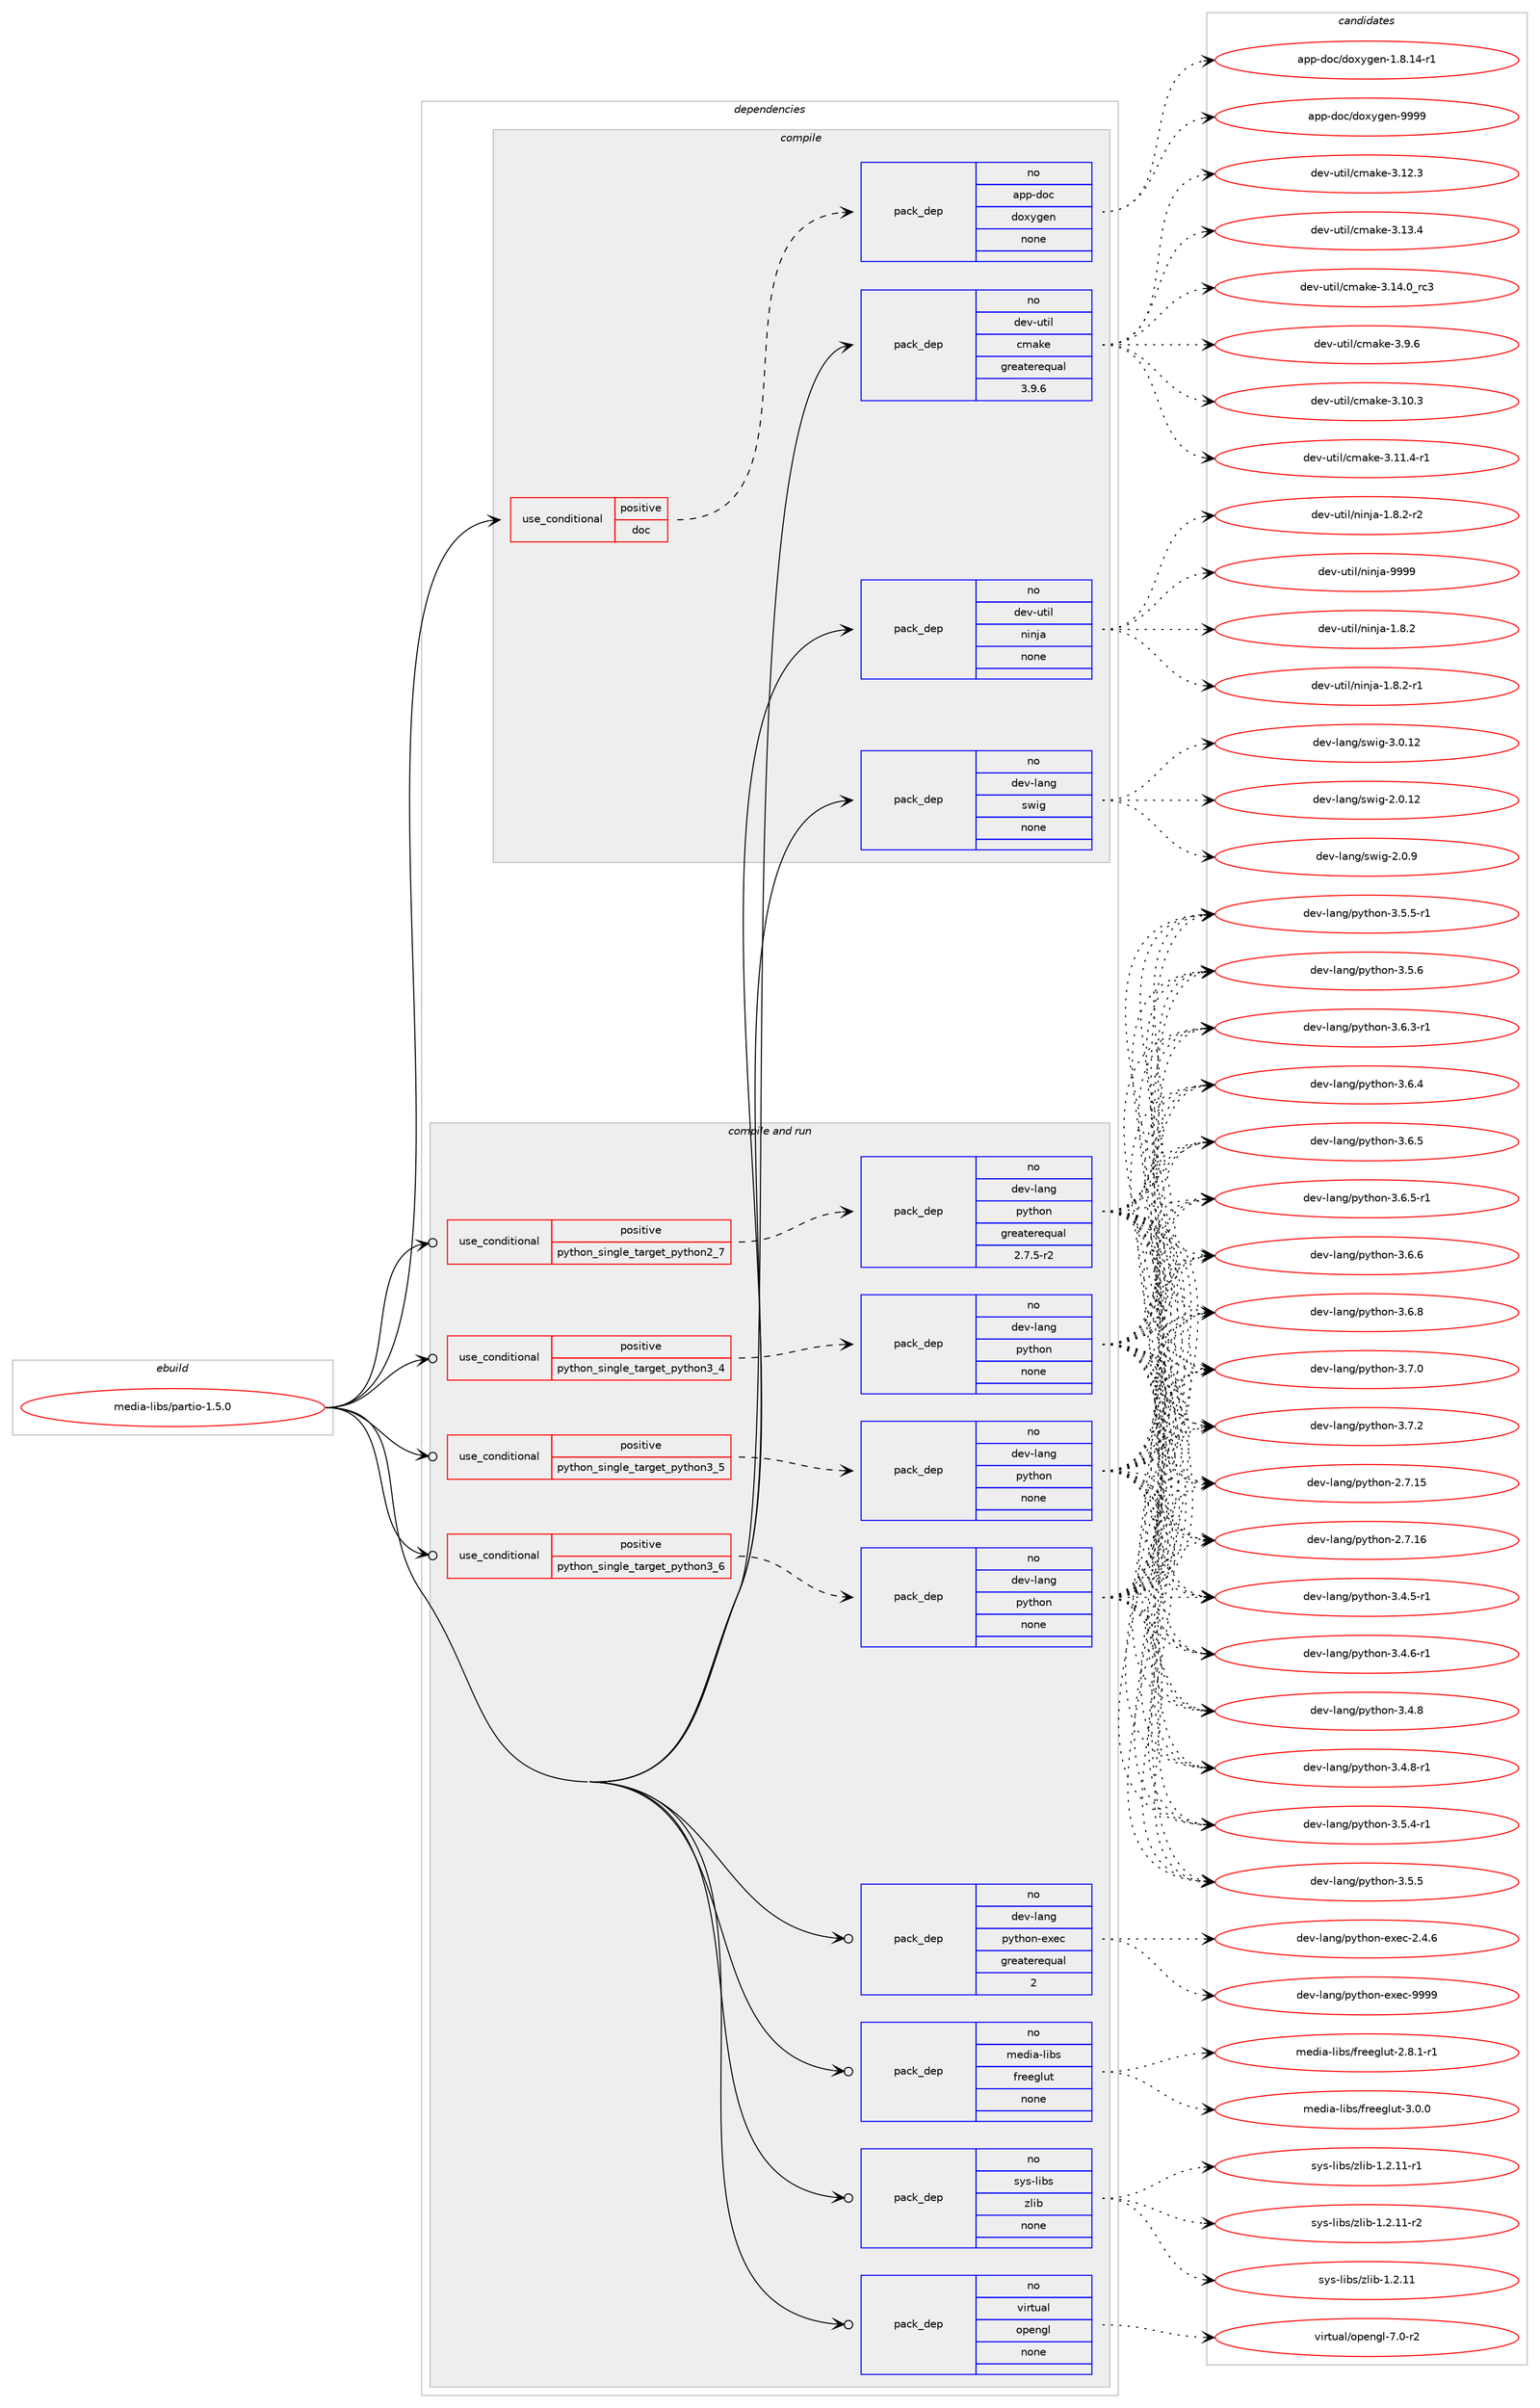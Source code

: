 digraph prolog {

# *************
# Graph options
# *************

newrank=true;
concentrate=true;
compound=true;
graph [rankdir=LR,fontname=Helvetica,fontsize=10,ranksep=1.5];#, ranksep=2.5, nodesep=0.2];
edge  [arrowhead=vee];
node  [fontname=Helvetica,fontsize=10];

# **********
# The ebuild
# **********

subgraph cluster_leftcol {
color=gray;
rank=same;
label=<<i>ebuild</i>>;
id [label="media-libs/partio-1.5.0", color=red, width=4, href="../media-libs/partio-1.5.0.svg"];
}

# ****************
# The dependencies
# ****************

subgraph cluster_midcol {
color=gray;
label=<<i>dependencies</i>>;
subgraph cluster_compile {
fillcolor="#eeeeee";
style=filled;
label=<<i>compile</i>>;
subgraph cond435773 {
dependency1617601 [label=<<TABLE BORDER="0" CELLBORDER="1" CELLSPACING="0" CELLPADDING="4"><TR><TD ROWSPAN="3" CELLPADDING="10">use_conditional</TD></TR><TR><TD>positive</TD></TR><TR><TD>doc</TD></TR></TABLE>>, shape=none, color=red];
subgraph pack1155783 {
dependency1617602 [label=<<TABLE BORDER="0" CELLBORDER="1" CELLSPACING="0" CELLPADDING="4" WIDTH="220"><TR><TD ROWSPAN="6" CELLPADDING="30">pack_dep</TD></TR><TR><TD WIDTH="110">no</TD></TR><TR><TD>app-doc</TD></TR><TR><TD>doxygen</TD></TR><TR><TD>none</TD></TR><TR><TD></TD></TR></TABLE>>, shape=none, color=blue];
}
dependency1617601:e -> dependency1617602:w [weight=20,style="dashed",arrowhead="vee"];
}
id:e -> dependency1617601:w [weight=20,style="solid",arrowhead="vee"];
subgraph pack1155784 {
dependency1617603 [label=<<TABLE BORDER="0" CELLBORDER="1" CELLSPACING="0" CELLPADDING="4" WIDTH="220"><TR><TD ROWSPAN="6" CELLPADDING="30">pack_dep</TD></TR><TR><TD WIDTH="110">no</TD></TR><TR><TD>dev-lang</TD></TR><TR><TD>swig</TD></TR><TR><TD>none</TD></TR><TR><TD></TD></TR></TABLE>>, shape=none, color=blue];
}
id:e -> dependency1617603:w [weight=20,style="solid",arrowhead="vee"];
subgraph pack1155785 {
dependency1617604 [label=<<TABLE BORDER="0" CELLBORDER="1" CELLSPACING="0" CELLPADDING="4" WIDTH="220"><TR><TD ROWSPAN="6" CELLPADDING="30">pack_dep</TD></TR><TR><TD WIDTH="110">no</TD></TR><TR><TD>dev-util</TD></TR><TR><TD>cmake</TD></TR><TR><TD>greaterequal</TD></TR><TR><TD>3.9.6</TD></TR></TABLE>>, shape=none, color=blue];
}
id:e -> dependency1617604:w [weight=20,style="solid",arrowhead="vee"];
subgraph pack1155786 {
dependency1617605 [label=<<TABLE BORDER="0" CELLBORDER="1" CELLSPACING="0" CELLPADDING="4" WIDTH="220"><TR><TD ROWSPAN="6" CELLPADDING="30">pack_dep</TD></TR><TR><TD WIDTH="110">no</TD></TR><TR><TD>dev-util</TD></TR><TR><TD>ninja</TD></TR><TR><TD>none</TD></TR><TR><TD></TD></TR></TABLE>>, shape=none, color=blue];
}
id:e -> dependency1617605:w [weight=20,style="solid",arrowhead="vee"];
}
subgraph cluster_compileandrun {
fillcolor="#eeeeee";
style=filled;
label=<<i>compile and run</i>>;
subgraph cond435774 {
dependency1617606 [label=<<TABLE BORDER="0" CELLBORDER="1" CELLSPACING="0" CELLPADDING="4"><TR><TD ROWSPAN="3" CELLPADDING="10">use_conditional</TD></TR><TR><TD>positive</TD></TR><TR><TD>python_single_target_python2_7</TD></TR></TABLE>>, shape=none, color=red];
subgraph pack1155787 {
dependency1617607 [label=<<TABLE BORDER="0" CELLBORDER="1" CELLSPACING="0" CELLPADDING="4" WIDTH="220"><TR><TD ROWSPAN="6" CELLPADDING="30">pack_dep</TD></TR><TR><TD WIDTH="110">no</TD></TR><TR><TD>dev-lang</TD></TR><TR><TD>python</TD></TR><TR><TD>greaterequal</TD></TR><TR><TD>2.7.5-r2</TD></TR></TABLE>>, shape=none, color=blue];
}
dependency1617606:e -> dependency1617607:w [weight=20,style="dashed",arrowhead="vee"];
}
id:e -> dependency1617606:w [weight=20,style="solid",arrowhead="odotvee"];
subgraph cond435775 {
dependency1617608 [label=<<TABLE BORDER="0" CELLBORDER="1" CELLSPACING="0" CELLPADDING="4"><TR><TD ROWSPAN="3" CELLPADDING="10">use_conditional</TD></TR><TR><TD>positive</TD></TR><TR><TD>python_single_target_python3_4</TD></TR></TABLE>>, shape=none, color=red];
subgraph pack1155788 {
dependency1617609 [label=<<TABLE BORDER="0" CELLBORDER="1" CELLSPACING="0" CELLPADDING="4" WIDTH="220"><TR><TD ROWSPAN="6" CELLPADDING="30">pack_dep</TD></TR><TR><TD WIDTH="110">no</TD></TR><TR><TD>dev-lang</TD></TR><TR><TD>python</TD></TR><TR><TD>none</TD></TR><TR><TD></TD></TR></TABLE>>, shape=none, color=blue];
}
dependency1617608:e -> dependency1617609:w [weight=20,style="dashed",arrowhead="vee"];
}
id:e -> dependency1617608:w [weight=20,style="solid",arrowhead="odotvee"];
subgraph cond435776 {
dependency1617610 [label=<<TABLE BORDER="0" CELLBORDER="1" CELLSPACING="0" CELLPADDING="4"><TR><TD ROWSPAN="3" CELLPADDING="10">use_conditional</TD></TR><TR><TD>positive</TD></TR><TR><TD>python_single_target_python3_5</TD></TR></TABLE>>, shape=none, color=red];
subgraph pack1155789 {
dependency1617611 [label=<<TABLE BORDER="0" CELLBORDER="1" CELLSPACING="0" CELLPADDING="4" WIDTH="220"><TR><TD ROWSPAN="6" CELLPADDING="30">pack_dep</TD></TR><TR><TD WIDTH="110">no</TD></TR><TR><TD>dev-lang</TD></TR><TR><TD>python</TD></TR><TR><TD>none</TD></TR><TR><TD></TD></TR></TABLE>>, shape=none, color=blue];
}
dependency1617610:e -> dependency1617611:w [weight=20,style="dashed",arrowhead="vee"];
}
id:e -> dependency1617610:w [weight=20,style="solid",arrowhead="odotvee"];
subgraph cond435777 {
dependency1617612 [label=<<TABLE BORDER="0" CELLBORDER="1" CELLSPACING="0" CELLPADDING="4"><TR><TD ROWSPAN="3" CELLPADDING="10">use_conditional</TD></TR><TR><TD>positive</TD></TR><TR><TD>python_single_target_python3_6</TD></TR></TABLE>>, shape=none, color=red];
subgraph pack1155790 {
dependency1617613 [label=<<TABLE BORDER="0" CELLBORDER="1" CELLSPACING="0" CELLPADDING="4" WIDTH="220"><TR><TD ROWSPAN="6" CELLPADDING="30">pack_dep</TD></TR><TR><TD WIDTH="110">no</TD></TR><TR><TD>dev-lang</TD></TR><TR><TD>python</TD></TR><TR><TD>none</TD></TR><TR><TD></TD></TR></TABLE>>, shape=none, color=blue];
}
dependency1617612:e -> dependency1617613:w [weight=20,style="dashed",arrowhead="vee"];
}
id:e -> dependency1617612:w [weight=20,style="solid",arrowhead="odotvee"];
subgraph pack1155791 {
dependency1617614 [label=<<TABLE BORDER="0" CELLBORDER="1" CELLSPACING="0" CELLPADDING="4" WIDTH="220"><TR><TD ROWSPAN="6" CELLPADDING="30">pack_dep</TD></TR><TR><TD WIDTH="110">no</TD></TR><TR><TD>dev-lang</TD></TR><TR><TD>python-exec</TD></TR><TR><TD>greaterequal</TD></TR><TR><TD>2</TD></TR></TABLE>>, shape=none, color=blue];
}
id:e -> dependency1617614:w [weight=20,style="solid",arrowhead="odotvee"];
subgraph pack1155792 {
dependency1617615 [label=<<TABLE BORDER="0" CELLBORDER="1" CELLSPACING="0" CELLPADDING="4" WIDTH="220"><TR><TD ROWSPAN="6" CELLPADDING="30">pack_dep</TD></TR><TR><TD WIDTH="110">no</TD></TR><TR><TD>media-libs</TD></TR><TR><TD>freeglut</TD></TR><TR><TD>none</TD></TR><TR><TD></TD></TR></TABLE>>, shape=none, color=blue];
}
id:e -> dependency1617615:w [weight=20,style="solid",arrowhead="odotvee"];
subgraph pack1155793 {
dependency1617616 [label=<<TABLE BORDER="0" CELLBORDER="1" CELLSPACING="0" CELLPADDING="4" WIDTH="220"><TR><TD ROWSPAN="6" CELLPADDING="30">pack_dep</TD></TR><TR><TD WIDTH="110">no</TD></TR><TR><TD>sys-libs</TD></TR><TR><TD>zlib</TD></TR><TR><TD>none</TD></TR><TR><TD></TD></TR></TABLE>>, shape=none, color=blue];
}
id:e -> dependency1617616:w [weight=20,style="solid",arrowhead="odotvee"];
subgraph pack1155794 {
dependency1617617 [label=<<TABLE BORDER="0" CELLBORDER="1" CELLSPACING="0" CELLPADDING="4" WIDTH="220"><TR><TD ROWSPAN="6" CELLPADDING="30">pack_dep</TD></TR><TR><TD WIDTH="110">no</TD></TR><TR><TD>virtual</TD></TR><TR><TD>opengl</TD></TR><TR><TD>none</TD></TR><TR><TD></TD></TR></TABLE>>, shape=none, color=blue];
}
id:e -> dependency1617617:w [weight=20,style="solid",arrowhead="odotvee"];
}
subgraph cluster_run {
fillcolor="#eeeeee";
style=filled;
label=<<i>run</i>>;
}
}

# **************
# The candidates
# **************

subgraph cluster_choices {
rank=same;
color=gray;
label=<<i>candidates</i>>;

subgraph choice1155783 {
color=black;
nodesep=1;
choice97112112451001119947100111120121103101110454946564649524511449 [label="app-doc/doxygen-1.8.14-r1", color=red, width=4,href="../app-doc/doxygen-1.8.14-r1.svg"];
choice971121124510011199471001111201211031011104557575757 [label="app-doc/doxygen-9999", color=red, width=4,href="../app-doc/doxygen-9999.svg"];
dependency1617602:e -> choice97112112451001119947100111120121103101110454946564649524511449:w [style=dotted,weight="100"];
dependency1617602:e -> choice971121124510011199471001111201211031011104557575757:w [style=dotted,weight="100"];
}
subgraph choice1155784 {
color=black;
nodesep=1;
choice10010111845108971101034711511910510345504648464950 [label="dev-lang/swig-2.0.12", color=red, width=4,href="../dev-lang/swig-2.0.12.svg"];
choice100101118451089711010347115119105103455046484657 [label="dev-lang/swig-2.0.9", color=red, width=4,href="../dev-lang/swig-2.0.9.svg"];
choice10010111845108971101034711511910510345514648464950 [label="dev-lang/swig-3.0.12", color=red, width=4,href="../dev-lang/swig-3.0.12.svg"];
dependency1617603:e -> choice10010111845108971101034711511910510345504648464950:w [style=dotted,weight="100"];
dependency1617603:e -> choice100101118451089711010347115119105103455046484657:w [style=dotted,weight="100"];
dependency1617603:e -> choice10010111845108971101034711511910510345514648464950:w [style=dotted,weight="100"];
}
subgraph choice1155785 {
color=black;
nodesep=1;
choice1001011184511711610510847991099710710145514649484651 [label="dev-util/cmake-3.10.3", color=red, width=4,href="../dev-util/cmake-3.10.3.svg"];
choice10010111845117116105108479910997107101455146494946524511449 [label="dev-util/cmake-3.11.4-r1", color=red, width=4,href="../dev-util/cmake-3.11.4-r1.svg"];
choice1001011184511711610510847991099710710145514649504651 [label="dev-util/cmake-3.12.3", color=red, width=4,href="../dev-util/cmake-3.12.3.svg"];
choice1001011184511711610510847991099710710145514649514652 [label="dev-util/cmake-3.13.4", color=red, width=4,href="../dev-util/cmake-3.13.4.svg"];
choice1001011184511711610510847991099710710145514649524648951149951 [label="dev-util/cmake-3.14.0_rc3", color=red, width=4,href="../dev-util/cmake-3.14.0_rc3.svg"];
choice10010111845117116105108479910997107101455146574654 [label="dev-util/cmake-3.9.6", color=red, width=4,href="../dev-util/cmake-3.9.6.svg"];
dependency1617604:e -> choice1001011184511711610510847991099710710145514649484651:w [style=dotted,weight="100"];
dependency1617604:e -> choice10010111845117116105108479910997107101455146494946524511449:w [style=dotted,weight="100"];
dependency1617604:e -> choice1001011184511711610510847991099710710145514649504651:w [style=dotted,weight="100"];
dependency1617604:e -> choice1001011184511711610510847991099710710145514649514652:w [style=dotted,weight="100"];
dependency1617604:e -> choice1001011184511711610510847991099710710145514649524648951149951:w [style=dotted,weight="100"];
dependency1617604:e -> choice10010111845117116105108479910997107101455146574654:w [style=dotted,weight="100"];
}
subgraph choice1155786 {
color=black;
nodesep=1;
choice100101118451171161051084711010511010697454946564650 [label="dev-util/ninja-1.8.2", color=red, width=4,href="../dev-util/ninja-1.8.2.svg"];
choice1001011184511711610510847110105110106974549465646504511449 [label="dev-util/ninja-1.8.2-r1", color=red, width=4,href="../dev-util/ninja-1.8.2-r1.svg"];
choice1001011184511711610510847110105110106974549465646504511450 [label="dev-util/ninja-1.8.2-r2", color=red, width=4,href="../dev-util/ninja-1.8.2-r2.svg"];
choice1001011184511711610510847110105110106974557575757 [label="dev-util/ninja-9999", color=red, width=4,href="../dev-util/ninja-9999.svg"];
dependency1617605:e -> choice100101118451171161051084711010511010697454946564650:w [style=dotted,weight="100"];
dependency1617605:e -> choice1001011184511711610510847110105110106974549465646504511449:w [style=dotted,weight="100"];
dependency1617605:e -> choice1001011184511711610510847110105110106974549465646504511450:w [style=dotted,weight="100"];
dependency1617605:e -> choice1001011184511711610510847110105110106974557575757:w [style=dotted,weight="100"];
}
subgraph choice1155787 {
color=black;
nodesep=1;
choice10010111845108971101034711212111610411111045504655464953 [label="dev-lang/python-2.7.15", color=red, width=4,href="../dev-lang/python-2.7.15.svg"];
choice10010111845108971101034711212111610411111045504655464954 [label="dev-lang/python-2.7.16", color=red, width=4,href="../dev-lang/python-2.7.16.svg"];
choice1001011184510897110103471121211161041111104551465246534511449 [label="dev-lang/python-3.4.5-r1", color=red, width=4,href="../dev-lang/python-3.4.5-r1.svg"];
choice1001011184510897110103471121211161041111104551465246544511449 [label="dev-lang/python-3.4.6-r1", color=red, width=4,href="../dev-lang/python-3.4.6-r1.svg"];
choice100101118451089711010347112121116104111110455146524656 [label="dev-lang/python-3.4.8", color=red, width=4,href="../dev-lang/python-3.4.8.svg"];
choice1001011184510897110103471121211161041111104551465246564511449 [label="dev-lang/python-3.4.8-r1", color=red, width=4,href="../dev-lang/python-3.4.8-r1.svg"];
choice1001011184510897110103471121211161041111104551465346524511449 [label="dev-lang/python-3.5.4-r1", color=red, width=4,href="../dev-lang/python-3.5.4-r1.svg"];
choice100101118451089711010347112121116104111110455146534653 [label="dev-lang/python-3.5.5", color=red, width=4,href="../dev-lang/python-3.5.5.svg"];
choice1001011184510897110103471121211161041111104551465346534511449 [label="dev-lang/python-3.5.5-r1", color=red, width=4,href="../dev-lang/python-3.5.5-r1.svg"];
choice100101118451089711010347112121116104111110455146534654 [label="dev-lang/python-3.5.6", color=red, width=4,href="../dev-lang/python-3.5.6.svg"];
choice1001011184510897110103471121211161041111104551465446514511449 [label="dev-lang/python-3.6.3-r1", color=red, width=4,href="../dev-lang/python-3.6.3-r1.svg"];
choice100101118451089711010347112121116104111110455146544652 [label="dev-lang/python-3.6.4", color=red, width=4,href="../dev-lang/python-3.6.4.svg"];
choice100101118451089711010347112121116104111110455146544653 [label="dev-lang/python-3.6.5", color=red, width=4,href="../dev-lang/python-3.6.5.svg"];
choice1001011184510897110103471121211161041111104551465446534511449 [label="dev-lang/python-3.6.5-r1", color=red, width=4,href="../dev-lang/python-3.6.5-r1.svg"];
choice100101118451089711010347112121116104111110455146544654 [label="dev-lang/python-3.6.6", color=red, width=4,href="../dev-lang/python-3.6.6.svg"];
choice100101118451089711010347112121116104111110455146544656 [label="dev-lang/python-3.6.8", color=red, width=4,href="../dev-lang/python-3.6.8.svg"];
choice100101118451089711010347112121116104111110455146554648 [label="dev-lang/python-3.7.0", color=red, width=4,href="../dev-lang/python-3.7.0.svg"];
choice100101118451089711010347112121116104111110455146554650 [label="dev-lang/python-3.7.2", color=red, width=4,href="../dev-lang/python-3.7.2.svg"];
dependency1617607:e -> choice10010111845108971101034711212111610411111045504655464953:w [style=dotted,weight="100"];
dependency1617607:e -> choice10010111845108971101034711212111610411111045504655464954:w [style=dotted,weight="100"];
dependency1617607:e -> choice1001011184510897110103471121211161041111104551465246534511449:w [style=dotted,weight="100"];
dependency1617607:e -> choice1001011184510897110103471121211161041111104551465246544511449:w [style=dotted,weight="100"];
dependency1617607:e -> choice100101118451089711010347112121116104111110455146524656:w [style=dotted,weight="100"];
dependency1617607:e -> choice1001011184510897110103471121211161041111104551465246564511449:w [style=dotted,weight="100"];
dependency1617607:e -> choice1001011184510897110103471121211161041111104551465346524511449:w [style=dotted,weight="100"];
dependency1617607:e -> choice100101118451089711010347112121116104111110455146534653:w [style=dotted,weight="100"];
dependency1617607:e -> choice1001011184510897110103471121211161041111104551465346534511449:w [style=dotted,weight="100"];
dependency1617607:e -> choice100101118451089711010347112121116104111110455146534654:w [style=dotted,weight="100"];
dependency1617607:e -> choice1001011184510897110103471121211161041111104551465446514511449:w [style=dotted,weight="100"];
dependency1617607:e -> choice100101118451089711010347112121116104111110455146544652:w [style=dotted,weight="100"];
dependency1617607:e -> choice100101118451089711010347112121116104111110455146544653:w [style=dotted,weight="100"];
dependency1617607:e -> choice1001011184510897110103471121211161041111104551465446534511449:w [style=dotted,weight="100"];
dependency1617607:e -> choice100101118451089711010347112121116104111110455146544654:w [style=dotted,weight="100"];
dependency1617607:e -> choice100101118451089711010347112121116104111110455146544656:w [style=dotted,weight="100"];
dependency1617607:e -> choice100101118451089711010347112121116104111110455146554648:w [style=dotted,weight="100"];
dependency1617607:e -> choice100101118451089711010347112121116104111110455146554650:w [style=dotted,weight="100"];
}
subgraph choice1155788 {
color=black;
nodesep=1;
choice10010111845108971101034711212111610411111045504655464953 [label="dev-lang/python-2.7.15", color=red, width=4,href="../dev-lang/python-2.7.15.svg"];
choice10010111845108971101034711212111610411111045504655464954 [label="dev-lang/python-2.7.16", color=red, width=4,href="../dev-lang/python-2.7.16.svg"];
choice1001011184510897110103471121211161041111104551465246534511449 [label="dev-lang/python-3.4.5-r1", color=red, width=4,href="../dev-lang/python-3.4.5-r1.svg"];
choice1001011184510897110103471121211161041111104551465246544511449 [label="dev-lang/python-3.4.6-r1", color=red, width=4,href="../dev-lang/python-3.4.6-r1.svg"];
choice100101118451089711010347112121116104111110455146524656 [label="dev-lang/python-3.4.8", color=red, width=4,href="../dev-lang/python-3.4.8.svg"];
choice1001011184510897110103471121211161041111104551465246564511449 [label="dev-lang/python-3.4.8-r1", color=red, width=4,href="../dev-lang/python-3.4.8-r1.svg"];
choice1001011184510897110103471121211161041111104551465346524511449 [label="dev-lang/python-3.5.4-r1", color=red, width=4,href="../dev-lang/python-3.5.4-r1.svg"];
choice100101118451089711010347112121116104111110455146534653 [label="dev-lang/python-3.5.5", color=red, width=4,href="../dev-lang/python-3.5.5.svg"];
choice1001011184510897110103471121211161041111104551465346534511449 [label="dev-lang/python-3.5.5-r1", color=red, width=4,href="../dev-lang/python-3.5.5-r1.svg"];
choice100101118451089711010347112121116104111110455146534654 [label="dev-lang/python-3.5.6", color=red, width=4,href="../dev-lang/python-3.5.6.svg"];
choice1001011184510897110103471121211161041111104551465446514511449 [label="dev-lang/python-3.6.3-r1", color=red, width=4,href="../dev-lang/python-3.6.3-r1.svg"];
choice100101118451089711010347112121116104111110455146544652 [label="dev-lang/python-3.6.4", color=red, width=4,href="../dev-lang/python-3.6.4.svg"];
choice100101118451089711010347112121116104111110455146544653 [label="dev-lang/python-3.6.5", color=red, width=4,href="../dev-lang/python-3.6.5.svg"];
choice1001011184510897110103471121211161041111104551465446534511449 [label="dev-lang/python-3.6.5-r1", color=red, width=4,href="../dev-lang/python-3.6.5-r1.svg"];
choice100101118451089711010347112121116104111110455146544654 [label="dev-lang/python-3.6.6", color=red, width=4,href="../dev-lang/python-3.6.6.svg"];
choice100101118451089711010347112121116104111110455146544656 [label="dev-lang/python-3.6.8", color=red, width=4,href="../dev-lang/python-3.6.8.svg"];
choice100101118451089711010347112121116104111110455146554648 [label="dev-lang/python-3.7.0", color=red, width=4,href="../dev-lang/python-3.7.0.svg"];
choice100101118451089711010347112121116104111110455146554650 [label="dev-lang/python-3.7.2", color=red, width=4,href="../dev-lang/python-3.7.2.svg"];
dependency1617609:e -> choice10010111845108971101034711212111610411111045504655464953:w [style=dotted,weight="100"];
dependency1617609:e -> choice10010111845108971101034711212111610411111045504655464954:w [style=dotted,weight="100"];
dependency1617609:e -> choice1001011184510897110103471121211161041111104551465246534511449:w [style=dotted,weight="100"];
dependency1617609:e -> choice1001011184510897110103471121211161041111104551465246544511449:w [style=dotted,weight="100"];
dependency1617609:e -> choice100101118451089711010347112121116104111110455146524656:w [style=dotted,weight="100"];
dependency1617609:e -> choice1001011184510897110103471121211161041111104551465246564511449:w [style=dotted,weight="100"];
dependency1617609:e -> choice1001011184510897110103471121211161041111104551465346524511449:w [style=dotted,weight="100"];
dependency1617609:e -> choice100101118451089711010347112121116104111110455146534653:w [style=dotted,weight="100"];
dependency1617609:e -> choice1001011184510897110103471121211161041111104551465346534511449:w [style=dotted,weight="100"];
dependency1617609:e -> choice100101118451089711010347112121116104111110455146534654:w [style=dotted,weight="100"];
dependency1617609:e -> choice1001011184510897110103471121211161041111104551465446514511449:w [style=dotted,weight="100"];
dependency1617609:e -> choice100101118451089711010347112121116104111110455146544652:w [style=dotted,weight="100"];
dependency1617609:e -> choice100101118451089711010347112121116104111110455146544653:w [style=dotted,weight="100"];
dependency1617609:e -> choice1001011184510897110103471121211161041111104551465446534511449:w [style=dotted,weight="100"];
dependency1617609:e -> choice100101118451089711010347112121116104111110455146544654:w [style=dotted,weight="100"];
dependency1617609:e -> choice100101118451089711010347112121116104111110455146544656:w [style=dotted,weight="100"];
dependency1617609:e -> choice100101118451089711010347112121116104111110455146554648:w [style=dotted,weight="100"];
dependency1617609:e -> choice100101118451089711010347112121116104111110455146554650:w [style=dotted,weight="100"];
}
subgraph choice1155789 {
color=black;
nodesep=1;
choice10010111845108971101034711212111610411111045504655464953 [label="dev-lang/python-2.7.15", color=red, width=4,href="../dev-lang/python-2.7.15.svg"];
choice10010111845108971101034711212111610411111045504655464954 [label="dev-lang/python-2.7.16", color=red, width=4,href="../dev-lang/python-2.7.16.svg"];
choice1001011184510897110103471121211161041111104551465246534511449 [label="dev-lang/python-3.4.5-r1", color=red, width=4,href="../dev-lang/python-3.4.5-r1.svg"];
choice1001011184510897110103471121211161041111104551465246544511449 [label="dev-lang/python-3.4.6-r1", color=red, width=4,href="../dev-lang/python-3.4.6-r1.svg"];
choice100101118451089711010347112121116104111110455146524656 [label="dev-lang/python-3.4.8", color=red, width=4,href="../dev-lang/python-3.4.8.svg"];
choice1001011184510897110103471121211161041111104551465246564511449 [label="dev-lang/python-3.4.8-r1", color=red, width=4,href="../dev-lang/python-3.4.8-r1.svg"];
choice1001011184510897110103471121211161041111104551465346524511449 [label="dev-lang/python-3.5.4-r1", color=red, width=4,href="../dev-lang/python-3.5.4-r1.svg"];
choice100101118451089711010347112121116104111110455146534653 [label="dev-lang/python-3.5.5", color=red, width=4,href="../dev-lang/python-3.5.5.svg"];
choice1001011184510897110103471121211161041111104551465346534511449 [label="dev-lang/python-3.5.5-r1", color=red, width=4,href="../dev-lang/python-3.5.5-r1.svg"];
choice100101118451089711010347112121116104111110455146534654 [label="dev-lang/python-3.5.6", color=red, width=4,href="../dev-lang/python-3.5.6.svg"];
choice1001011184510897110103471121211161041111104551465446514511449 [label="dev-lang/python-3.6.3-r1", color=red, width=4,href="../dev-lang/python-3.6.3-r1.svg"];
choice100101118451089711010347112121116104111110455146544652 [label="dev-lang/python-3.6.4", color=red, width=4,href="../dev-lang/python-3.6.4.svg"];
choice100101118451089711010347112121116104111110455146544653 [label="dev-lang/python-3.6.5", color=red, width=4,href="../dev-lang/python-3.6.5.svg"];
choice1001011184510897110103471121211161041111104551465446534511449 [label="dev-lang/python-3.6.5-r1", color=red, width=4,href="../dev-lang/python-3.6.5-r1.svg"];
choice100101118451089711010347112121116104111110455146544654 [label="dev-lang/python-3.6.6", color=red, width=4,href="../dev-lang/python-3.6.6.svg"];
choice100101118451089711010347112121116104111110455146544656 [label="dev-lang/python-3.6.8", color=red, width=4,href="../dev-lang/python-3.6.8.svg"];
choice100101118451089711010347112121116104111110455146554648 [label="dev-lang/python-3.7.0", color=red, width=4,href="../dev-lang/python-3.7.0.svg"];
choice100101118451089711010347112121116104111110455146554650 [label="dev-lang/python-3.7.2", color=red, width=4,href="../dev-lang/python-3.7.2.svg"];
dependency1617611:e -> choice10010111845108971101034711212111610411111045504655464953:w [style=dotted,weight="100"];
dependency1617611:e -> choice10010111845108971101034711212111610411111045504655464954:w [style=dotted,weight="100"];
dependency1617611:e -> choice1001011184510897110103471121211161041111104551465246534511449:w [style=dotted,weight="100"];
dependency1617611:e -> choice1001011184510897110103471121211161041111104551465246544511449:w [style=dotted,weight="100"];
dependency1617611:e -> choice100101118451089711010347112121116104111110455146524656:w [style=dotted,weight="100"];
dependency1617611:e -> choice1001011184510897110103471121211161041111104551465246564511449:w [style=dotted,weight="100"];
dependency1617611:e -> choice1001011184510897110103471121211161041111104551465346524511449:w [style=dotted,weight="100"];
dependency1617611:e -> choice100101118451089711010347112121116104111110455146534653:w [style=dotted,weight="100"];
dependency1617611:e -> choice1001011184510897110103471121211161041111104551465346534511449:w [style=dotted,weight="100"];
dependency1617611:e -> choice100101118451089711010347112121116104111110455146534654:w [style=dotted,weight="100"];
dependency1617611:e -> choice1001011184510897110103471121211161041111104551465446514511449:w [style=dotted,weight="100"];
dependency1617611:e -> choice100101118451089711010347112121116104111110455146544652:w [style=dotted,weight="100"];
dependency1617611:e -> choice100101118451089711010347112121116104111110455146544653:w [style=dotted,weight="100"];
dependency1617611:e -> choice1001011184510897110103471121211161041111104551465446534511449:w [style=dotted,weight="100"];
dependency1617611:e -> choice100101118451089711010347112121116104111110455146544654:w [style=dotted,weight="100"];
dependency1617611:e -> choice100101118451089711010347112121116104111110455146544656:w [style=dotted,weight="100"];
dependency1617611:e -> choice100101118451089711010347112121116104111110455146554648:w [style=dotted,weight="100"];
dependency1617611:e -> choice100101118451089711010347112121116104111110455146554650:w [style=dotted,weight="100"];
}
subgraph choice1155790 {
color=black;
nodesep=1;
choice10010111845108971101034711212111610411111045504655464953 [label="dev-lang/python-2.7.15", color=red, width=4,href="../dev-lang/python-2.7.15.svg"];
choice10010111845108971101034711212111610411111045504655464954 [label="dev-lang/python-2.7.16", color=red, width=4,href="../dev-lang/python-2.7.16.svg"];
choice1001011184510897110103471121211161041111104551465246534511449 [label="dev-lang/python-3.4.5-r1", color=red, width=4,href="../dev-lang/python-3.4.5-r1.svg"];
choice1001011184510897110103471121211161041111104551465246544511449 [label="dev-lang/python-3.4.6-r1", color=red, width=4,href="../dev-lang/python-3.4.6-r1.svg"];
choice100101118451089711010347112121116104111110455146524656 [label="dev-lang/python-3.4.8", color=red, width=4,href="../dev-lang/python-3.4.8.svg"];
choice1001011184510897110103471121211161041111104551465246564511449 [label="dev-lang/python-3.4.8-r1", color=red, width=4,href="../dev-lang/python-3.4.8-r1.svg"];
choice1001011184510897110103471121211161041111104551465346524511449 [label="dev-lang/python-3.5.4-r1", color=red, width=4,href="../dev-lang/python-3.5.4-r1.svg"];
choice100101118451089711010347112121116104111110455146534653 [label="dev-lang/python-3.5.5", color=red, width=4,href="../dev-lang/python-3.5.5.svg"];
choice1001011184510897110103471121211161041111104551465346534511449 [label="dev-lang/python-3.5.5-r1", color=red, width=4,href="../dev-lang/python-3.5.5-r1.svg"];
choice100101118451089711010347112121116104111110455146534654 [label="dev-lang/python-3.5.6", color=red, width=4,href="../dev-lang/python-3.5.6.svg"];
choice1001011184510897110103471121211161041111104551465446514511449 [label="dev-lang/python-3.6.3-r1", color=red, width=4,href="../dev-lang/python-3.6.3-r1.svg"];
choice100101118451089711010347112121116104111110455146544652 [label="dev-lang/python-3.6.4", color=red, width=4,href="../dev-lang/python-3.6.4.svg"];
choice100101118451089711010347112121116104111110455146544653 [label="dev-lang/python-3.6.5", color=red, width=4,href="../dev-lang/python-3.6.5.svg"];
choice1001011184510897110103471121211161041111104551465446534511449 [label="dev-lang/python-3.6.5-r1", color=red, width=4,href="../dev-lang/python-3.6.5-r1.svg"];
choice100101118451089711010347112121116104111110455146544654 [label="dev-lang/python-3.6.6", color=red, width=4,href="../dev-lang/python-3.6.6.svg"];
choice100101118451089711010347112121116104111110455146544656 [label="dev-lang/python-3.6.8", color=red, width=4,href="../dev-lang/python-3.6.8.svg"];
choice100101118451089711010347112121116104111110455146554648 [label="dev-lang/python-3.7.0", color=red, width=4,href="../dev-lang/python-3.7.0.svg"];
choice100101118451089711010347112121116104111110455146554650 [label="dev-lang/python-3.7.2", color=red, width=4,href="../dev-lang/python-3.7.2.svg"];
dependency1617613:e -> choice10010111845108971101034711212111610411111045504655464953:w [style=dotted,weight="100"];
dependency1617613:e -> choice10010111845108971101034711212111610411111045504655464954:w [style=dotted,weight="100"];
dependency1617613:e -> choice1001011184510897110103471121211161041111104551465246534511449:w [style=dotted,weight="100"];
dependency1617613:e -> choice1001011184510897110103471121211161041111104551465246544511449:w [style=dotted,weight="100"];
dependency1617613:e -> choice100101118451089711010347112121116104111110455146524656:w [style=dotted,weight="100"];
dependency1617613:e -> choice1001011184510897110103471121211161041111104551465246564511449:w [style=dotted,weight="100"];
dependency1617613:e -> choice1001011184510897110103471121211161041111104551465346524511449:w [style=dotted,weight="100"];
dependency1617613:e -> choice100101118451089711010347112121116104111110455146534653:w [style=dotted,weight="100"];
dependency1617613:e -> choice1001011184510897110103471121211161041111104551465346534511449:w [style=dotted,weight="100"];
dependency1617613:e -> choice100101118451089711010347112121116104111110455146534654:w [style=dotted,weight="100"];
dependency1617613:e -> choice1001011184510897110103471121211161041111104551465446514511449:w [style=dotted,weight="100"];
dependency1617613:e -> choice100101118451089711010347112121116104111110455146544652:w [style=dotted,weight="100"];
dependency1617613:e -> choice100101118451089711010347112121116104111110455146544653:w [style=dotted,weight="100"];
dependency1617613:e -> choice1001011184510897110103471121211161041111104551465446534511449:w [style=dotted,weight="100"];
dependency1617613:e -> choice100101118451089711010347112121116104111110455146544654:w [style=dotted,weight="100"];
dependency1617613:e -> choice100101118451089711010347112121116104111110455146544656:w [style=dotted,weight="100"];
dependency1617613:e -> choice100101118451089711010347112121116104111110455146554648:w [style=dotted,weight="100"];
dependency1617613:e -> choice100101118451089711010347112121116104111110455146554650:w [style=dotted,weight="100"];
}
subgraph choice1155791 {
color=black;
nodesep=1;
choice1001011184510897110103471121211161041111104510112010199455046524654 [label="dev-lang/python-exec-2.4.6", color=red, width=4,href="../dev-lang/python-exec-2.4.6.svg"];
choice10010111845108971101034711212111610411111045101120101994557575757 [label="dev-lang/python-exec-9999", color=red, width=4,href="../dev-lang/python-exec-9999.svg"];
dependency1617614:e -> choice1001011184510897110103471121211161041111104510112010199455046524654:w [style=dotted,weight="100"];
dependency1617614:e -> choice10010111845108971101034711212111610411111045101120101994557575757:w [style=dotted,weight="100"];
}
subgraph choice1155792 {
color=black;
nodesep=1;
choice109101100105974510810598115471021141011011031081171164550465646494511449 [label="media-libs/freeglut-2.8.1-r1", color=red, width=4,href="../media-libs/freeglut-2.8.1-r1.svg"];
choice10910110010597451081059811547102114101101103108117116455146484648 [label="media-libs/freeglut-3.0.0", color=red, width=4,href="../media-libs/freeglut-3.0.0.svg"];
dependency1617615:e -> choice109101100105974510810598115471021141011011031081171164550465646494511449:w [style=dotted,weight="100"];
dependency1617615:e -> choice10910110010597451081059811547102114101101103108117116455146484648:w [style=dotted,weight="100"];
}
subgraph choice1155793 {
color=black;
nodesep=1;
choice1151211154510810598115471221081059845494650464949 [label="sys-libs/zlib-1.2.11", color=red, width=4,href="../sys-libs/zlib-1.2.11.svg"];
choice11512111545108105981154712210810598454946504649494511449 [label="sys-libs/zlib-1.2.11-r1", color=red, width=4,href="../sys-libs/zlib-1.2.11-r1.svg"];
choice11512111545108105981154712210810598454946504649494511450 [label="sys-libs/zlib-1.2.11-r2", color=red, width=4,href="../sys-libs/zlib-1.2.11-r2.svg"];
dependency1617616:e -> choice1151211154510810598115471221081059845494650464949:w [style=dotted,weight="100"];
dependency1617616:e -> choice11512111545108105981154712210810598454946504649494511449:w [style=dotted,weight="100"];
dependency1617616:e -> choice11512111545108105981154712210810598454946504649494511450:w [style=dotted,weight="100"];
}
subgraph choice1155794 {
color=black;
nodesep=1;
choice1181051141161179710847111112101110103108455546484511450 [label="virtual/opengl-7.0-r2", color=red, width=4,href="../virtual/opengl-7.0-r2.svg"];
dependency1617617:e -> choice1181051141161179710847111112101110103108455546484511450:w [style=dotted,weight="100"];
}
}

}
